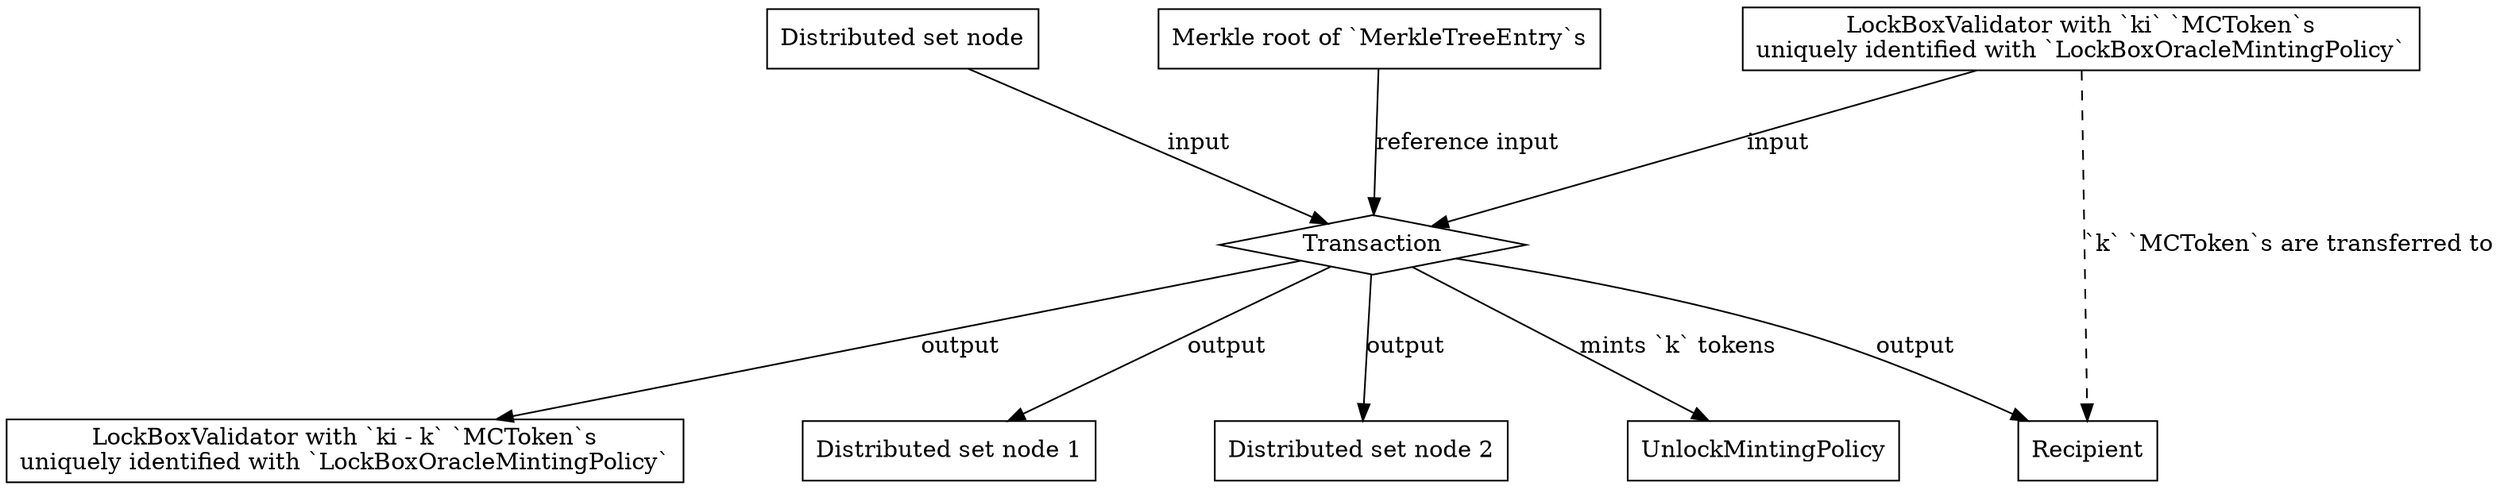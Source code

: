 strict digraph {
  node [shape=record]
  graph [nodesep="1", ranksep="1"]

  DistributedSetNode [ label = "Distributed set node"];
  MerkleRoot [ label = "Merkle root of `MerkleTreeEntry`s"];
  LockBoxValidator1 [ label = "LockBoxValidator with `ki` `MCToken`s\nuniquely identified with `LockBoxOracleMintingPolicy`"];
  Transaction [ shape=diamond ];
  UnlockMintingPolicy;
  LockBoxValidator2 [ label = "LockBoxValidator with `ki - k` `MCToken`s\nuniquely identified with `LockBoxOracleMintingPolicy`"];
  Recipient [ label = "Recipient" ] ;
  DistributedSetNode1 [ label = "Distributed set node 1"];
  DistributedSetNode2 [ label = "Distributed set node 2"];

  LockBoxValidator1 -> Transaction [ label = "input" ];
  LockBoxValidator1 -> Recipient [ label = "`k` `MCToken`s are transferred to", style=dashed ];
  Transaction -> LockBoxValidator2 [ label = "output" ];

  DistributedSetNode -> Transaction [ label = "input" ];
  MerkleRoot -> Transaction [ label = "reference input" ];
  Transaction -> DistributedSetNode1 [ label = "output" ];
  Transaction -> DistributedSetNode2 [ label = "output" ];
  Transaction -> UnlockMintingPolicy [ label = "mints `k` tokens" ];
  Transaction -> Recipient [ label = "output" ];

  // UnlockMintingPolicy -> Recipient [ label = "is paid to", style=dashed ];
}
